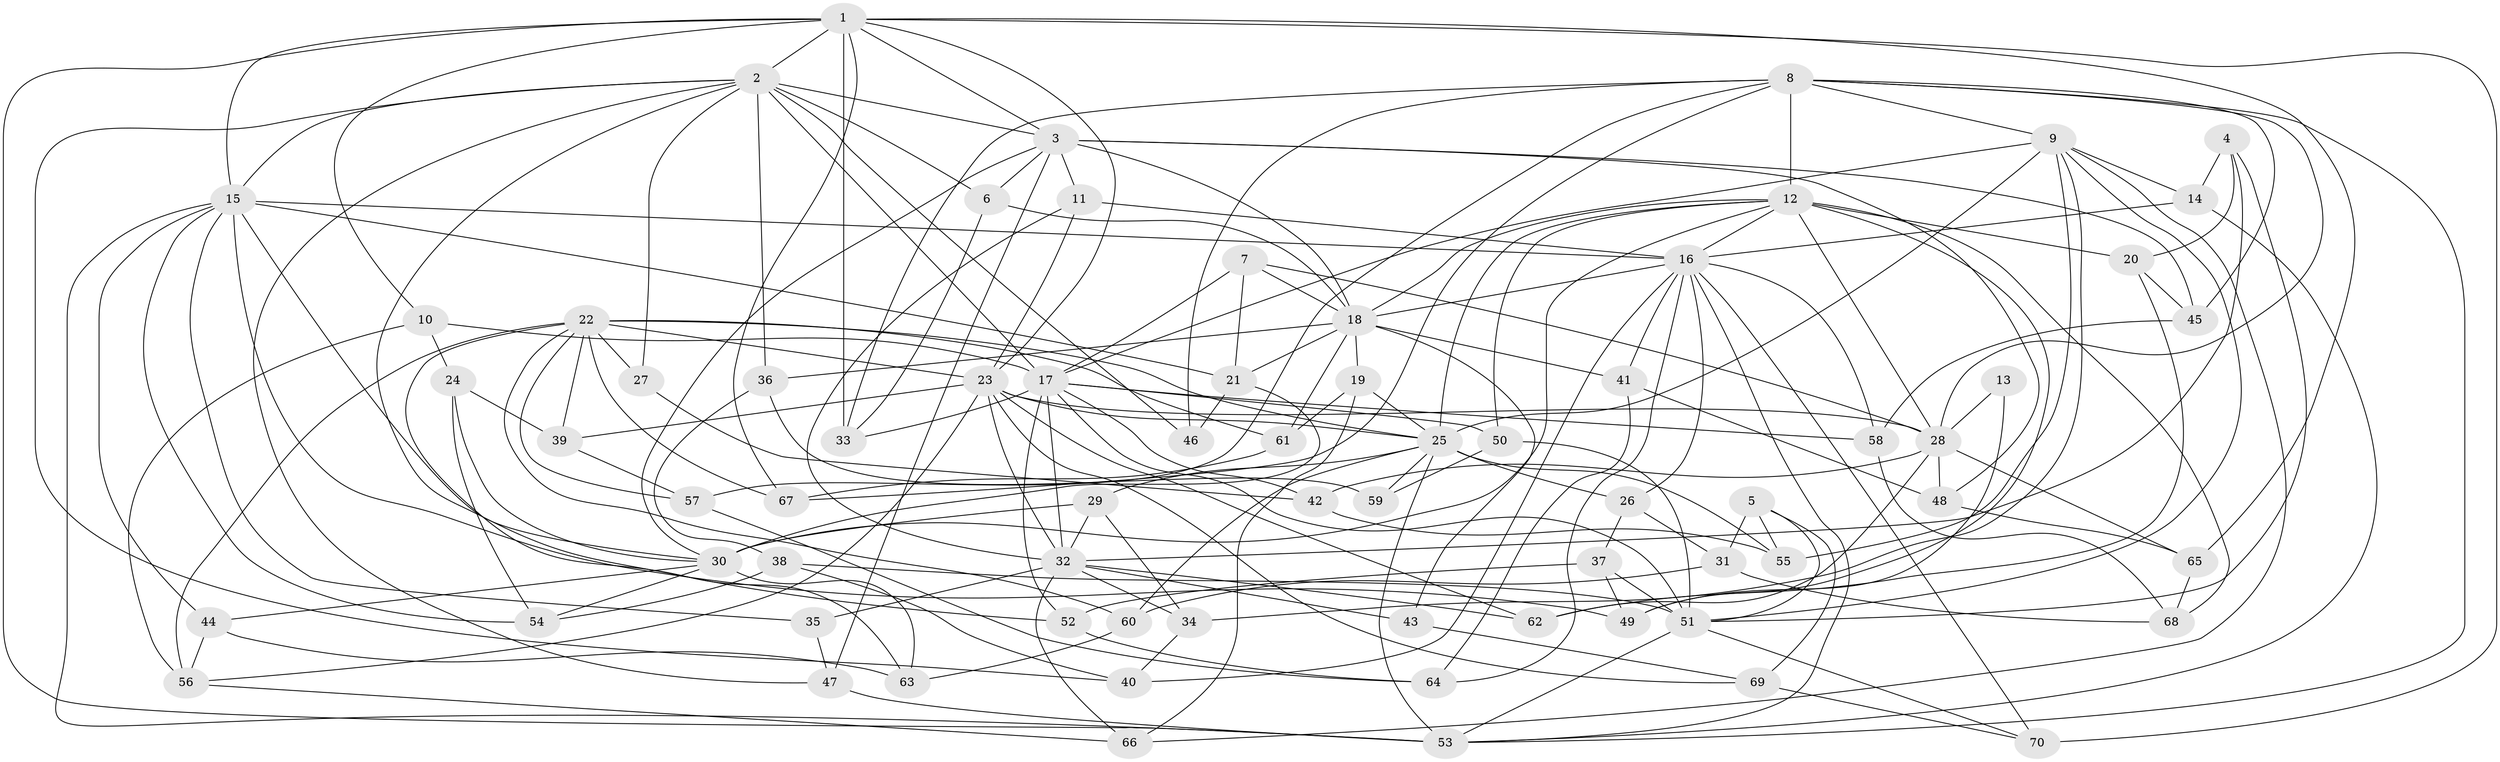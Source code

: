 // original degree distribution, {4: 1.0}
// Generated by graph-tools (version 1.1) at 2025/37/03/09/25 02:37:56]
// undirected, 70 vertices, 190 edges
graph export_dot {
graph [start="1"]
  node [color=gray90,style=filled];
  1;
  2;
  3;
  4;
  5;
  6;
  7;
  8;
  9;
  10;
  11;
  12;
  13;
  14;
  15;
  16;
  17;
  18;
  19;
  20;
  21;
  22;
  23;
  24;
  25;
  26;
  27;
  28;
  29;
  30;
  31;
  32;
  33;
  34;
  35;
  36;
  37;
  38;
  39;
  40;
  41;
  42;
  43;
  44;
  45;
  46;
  47;
  48;
  49;
  50;
  51;
  52;
  53;
  54;
  55;
  56;
  57;
  58;
  59;
  60;
  61;
  62;
  63;
  64;
  65;
  66;
  67;
  68;
  69;
  70;
  1 -- 2 [weight=1.0];
  1 -- 3 [weight=1.0];
  1 -- 10 [weight=1.0];
  1 -- 15 [weight=1.0];
  1 -- 23 [weight=1.0];
  1 -- 33 [weight=1.0];
  1 -- 53 [weight=1.0];
  1 -- 65 [weight=1.0];
  1 -- 67 [weight=1.0];
  1 -- 70 [weight=1.0];
  2 -- 3 [weight=1.0];
  2 -- 6 [weight=1.0];
  2 -- 15 [weight=1.0];
  2 -- 17 [weight=1.0];
  2 -- 27 [weight=1.0];
  2 -- 36 [weight=1.0];
  2 -- 40 [weight=1.0];
  2 -- 46 [weight=2.0];
  2 -- 47 [weight=1.0];
  2 -- 52 [weight=1.0];
  3 -- 6 [weight=1.0];
  3 -- 11 [weight=1.0];
  3 -- 18 [weight=2.0];
  3 -- 30 [weight=1.0];
  3 -- 45 [weight=1.0];
  3 -- 47 [weight=1.0];
  3 -- 48 [weight=1.0];
  4 -- 14 [weight=1.0];
  4 -- 20 [weight=1.0];
  4 -- 32 [weight=1.0];
  4 -- 51 [weight=1.0];
  5 -- 31 [weight=1.0];
  5 -- 51 [weight=1.0];
  5 -- 55 [weight=1.0];
  5 -- 69 [weight=1.0];
  6 -- 18 [weight=1.0];
  6 -- 33 [weight=1.0];
  7 -- 17 [weight=1.0];
  7 -- 18 [weight=1.0];
  7 -- 21 [weight=1.0];
  7 -- 28 [weight=1.0];
  8 -- 9 [weight=1.0];
  8 -- 12 [weight=2.0];
  8 -- 28 [weight=1.0];
  8 -- 33 [weight=1.0];
  8 -- 45 [weight=1.0];
  8 -- 46 [weight=1.0];
  8 -- 53 [weight=1.0];
  8 -- 57 [weight=1.0];
  8 -- 67 [weight=1.0];
  9 -- 14 [weight=1.0];
  9 -- 17 [weight=1.0];
  9 -- 25 [weight=1.0];
  9 -- 34 [weight=1.0];
  9 -- 51 [weight=1.0];
  9 -- 55 [weight=1.0];
  9 -- 66 [weight=1.0];
  10 -- 17 [weight=1.0];
  10 -- 24 [weight=1.0];
  10 -- 56 [weight=1.0];
  11 -- 16 [weight=1.0];
  11 -- 23 [weight=1.0];
  11 -- 32 [weight=1.0];
  12 -- 16 [weight=1.0];
  12 -- 18 [weight=1.0];
  12 -- 20 [weight=1.0];
  12 -- 25 [weight=1.0];
  12 -- 28 [weight=2.0];
  12 -- 30 [weight=1.0];
  12 -- 49 [weight=1.0];
  12 -- 50 [weight=1.0];
  12 -- 68 [weight=1.0];
  13 -- 28 [weight=3.0];
  13 -- 49 [weight=1.0];
  14 -- 16 [weight=1.0];
  14 -- 53 [weight=1.0];
  15 -- 16 [weight=1.0];
  15 -- 21 [weight=1.0];
  15 -- 30 [weight=1.0];
  15 -- 35 [weight=1.0];
  15 -- 44 [weight=1.0];
  15 -- 49 [weight=1.0];
  15 -- 53 [weight=1.0];
  15 -- 54 [weight=1.0];
  16 -- 18 [weight=1.0];
  16 -- 26 [weight=1.0];
  16 -- 40 [weight=1.0];
  16 -- 41 [weight=1.0];
  16 -- 53 [weight=1.0];
  16 -- 58 [weight=1.0];
  16 -- 64 [weight=1.0];
  16 -- 70 [weight=1.0];
  17 -- 32 [weight=1.0];
  17 -- 33 [weight=1.0];
  17 -- 42 [weight=1.0];
  17 -- 50 [weight=1.0];
  17 -- 51 [weight=2.0];
  17 -- 52 [weight=1.0];
  17 -- 58 [weight=1.0];
  18 -- 19 [weight=1.0];
  18 -- 21 [weight=1.0];
  18 -- 36 [weight=1.0];
  18 -- 41 [weight=1.0];
  18 -- 43 [weight=1.0];
  18 -- 61 [weight=1.0];
  19 -- 25 [weight=1.0];
  19 -- 61 [weight=1.0];
  19 -- 66 [weight=1.0];
  20 -- 45 [weight=1.0];
  20 -- 62 [weight=1.0];
  21 -- 30 [weight=4.0];
  21 -- 46 [weight=1.0];
  22 -- 23 [weight=1.0];
  22 -- 25 [weight=1.0];
  22 -- 27 [weight=2.0];
  22 -- 39 [weight=1.0];
  22 -- 56 [weight=2.0];
  22 -- 57 [weight=1.0];
  22 -- 60 [weight=1.0];
  22 -- 61 [weight=1.0];
  22 -- 63 [weight=1.0];
  22 -- 67 [weight=1.0];
  23 -- 25 [weight=1.0];
  23 -- 28 [weight=1.0];
  23 -- 32 [weight=1.0];
  23 -- 39 [weight=1.0];
  23 -- 56 [weight=1.0];
  23 -- 62 [weight=1.0];
  23 -- 69 [weight=1.0];
  24 -- 30 [weight=1.0];
  24 -- 39 [weight=1.0];
  24 -- 54 [weight=1.0];
  25 -- 26 [weight=1.0];
  25 -- 29 [weight=1.0];
  25 -- 53 [weight=1.0];
  25 -- 55 [weight=1.0];
  25 -- 59 [weight=2.0];
  25 -- 60 [weight=1.0];
  26 -- 31 [weight=1.0];
  26 -- 37 [weight=1.0];
  27 -- 42 [weight=1.0];
  28 -- 42 [weight=1.0];
  28 -- 48 [weight=1.0];
  28 -- 62 [weight=1.0];
  28 -- 65 [weight=1.0];
  29 -- 30 [weight=1.0];
  29 -- 32 [weight=1.0];
  29 -- 34 [weight=1.0];
  30 -- 44 [weight=1.0];
  30 -- 54 [weight=1.0];
  30 -- 63 [weight=1.0];
  31 -- 60 [weight=1.0];
  31 -- 68 [weight=1.0];
  32 -- 34 [weight=1.0];
  32 -- 35 [weight=2.0];
  32 -- 43 [weight=2.0];
  32 -- 62 [weight=1.0];
  32 -- 66 [weight=1.0];
  34 -- 40 [weight=1.0];
  35 -- 47 [weight=1.0];
  36 -- 38 [weight=1.0];
  36 -- 59 [weight=1.0];
  37 -- 49 [weight=1.0];
  37 -- 51 [weight=1.0];
  37 -- 52 [weight=1.0];
  38 -- 40 [weight=1.0];
  38 -- 51 [weight=1.0];
  38 -- 54 [weight=1.0];
  39 -- 57 [weight=1.0];
  41 -- 48 [weight=1.0];
  41 -- 64 [weight=1.0];
  42 -- 55 [weight=1.0];
  43 -- 69 [weight=1.0];
  44 -- 56 [weight=1.0];
  44 -- 63 [weight=1.0];
  45 -- 58 [weight=1.0];
  47 -- 53 [weight=1.0];
  48 -- 65 [weight=1.0];
  50 -- 51 [weight=1.0];
  50 -- 59 [weight=1.0];
  51 -- 53 [weight=1.0];
  51 -- 70 [weight=1.0];
  52 -- 64 [weight=1.0];
  56 -- 66 [weight=1.0];
  57 -- 64 [weight=1.0];
  58 -- 68 [weight=1.0];
  60 -- 63 [weight=1.0];
  61 -- 67 [weight=1.0];
  65 -- 68 [weight=1.0];
  69 -- 70 [weight=1.0];
}

